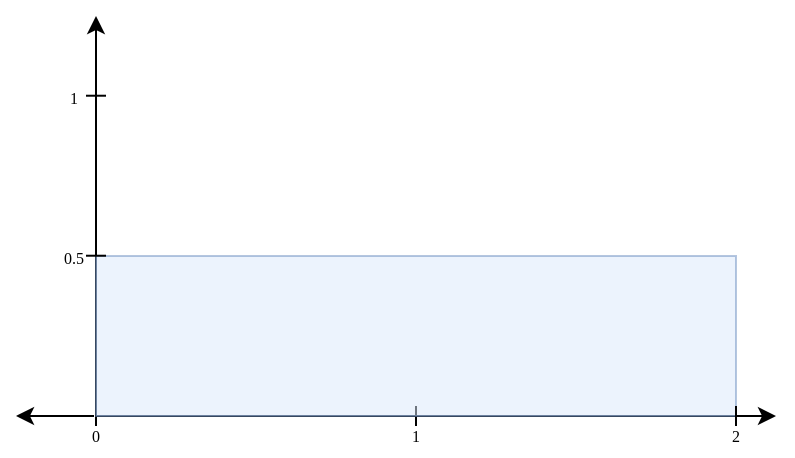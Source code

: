 <mxfile version="17.4.6" type="device"><diagram id="p3emVbUmnTcqqQb8iCF6" name="Page-1"><mxGraphModel dx="981" dy="464" grid="1" gridSize="10" guides="1" tooltips="1" connect="1" arrows="1" fold="1" page="1" pageScale="1" pageWidth="827" pageHeight="1169" math="0" shadow="0"><root><mxCell id="0"/><mxCell id="1" parent="0"/><mxCell id="Sw93obQomUT0rYspqR7_-16" value="" style="endArrow=classic;html=1;rounded=0;fontFamily=Lucida Console;fontSize=8;strokeWidth=1;" edge="1" parent="1"><mxGeometry width="50" height="50" relative="1" as="geometry"><mxPoint x="400" y="400" as="sourcePoint"/><mxPoint x="400" y="200" as="targetPoint"/></mxGeometry></mxCell><mxCell id="Sw93obQomUT0rYspqR7_-17" value="" style="endArrow=classic;html=1;rounded=0;fontFamily=Lucida Console;fontSize=8;strokeWidth=1;" edge="1" parent="1"><mxGeometry width="50" height="50" relative="1" as="geometry"><mxPoint x="400" y="400" as="sourcePoint"/><mxPoint x="740" y="400" as="targetPoint"/></mxGeometry></mxCell><mxCell id="Sw93obQomUT0rYspqR7_-18" value="1" style="text;html=1;strokeColor=none;fillColor=none;align=center;verticalAlign=middle;whiteSpace=wrap;rounded=0;fontFamily=Lucida Console;fontSize=8;" vertex="1" parent="1"><mxGeometry x="379" y="226" width="20" height="30" as="geometry"/></mxCell><mxCell id="Sw93obQomUT0rYspqR7_-19" value="1" style="text;html=1;strokeColor=none;fillColor=none;align=center;verticalAlign=middle;whiteSpace=wrap;rounded=0;fontFamily=Lucida Console;fontSize=8;" vertex="1" parent="1"><mxGeometry x="550" y="400" width="20" height="20" as="geometry"/></mxCell><mxCell id="Sw93obQomUT0rYspqR7_-20" value="" style="endArrow=none;html=1;rounded=0;fontFamily=Lucida Console;fontSize=8;strokeWidth=1;" edge="1" parent="1"><mxGeometry width="50" height="50" relative="1" as="geometry"><mxPoint x="395" y="239.86" as="sourcePoint"/><mxPoint x="405" y="239.86" as="targetPoint"/></mxGeometry></mxCell><mxCell id="Sw93obQomUT0rYspqR7_-21" value="" style="endArrow=none;html=1;rounded=0;fontFamily=Lucida Console;fontSize=8;strokeWidth=1;" edge="1" parent="1"><mxGeometry width="50" height="50" relative="1" as="geometry"><mxPoint x="560" y="395" as="sourcePoint"/><mxPoint x="560" y="405" as="targetPoint"/></mxGeometry></mxCell><mxCell id="Sw93obQomUT0rYspqR7_-24" value="" style="endArrow=classic;html=1;rounded=0;fontFamily=Lucida Console;fontSize=8;strokeWidth=1;" edge="1" parent="1"><mxGeometry width="50" height="50" relative="1" as="geometry"><mxPoint x="399" y="400" as="sourcePoint"/><mxPoint x="360" y="400" as="targetPoint"/></mxGeometry></mxCell><mxCell id="Sw93obQomUT0rYspqR7_-26" value="0" style="text;html=1;strokeColor=none;fillColor=none;align=center;verticalAlign=middle;whiteSpace=wrap;rounded=0;fontFamily=Lucida Console;fontSize=8;" vertex="1" parent="1"><mxGeometry x="390" y="400" width="20" height="20" as="geometry"/></mxCell><mxCell id="Sw93obQomUT0rYspqR7_-27" value="" style="endArrow=none;html=1;rounded=0;fontFamily=Lucida Console;fontSize=8;strokeWidth=1;" edge="1" parent="1"><mxGeometry width="50" height="50" relative="1" as="geometry"><mxPoint x="400" y="395" as="sourcePoint"/><mxPoint x="400" y="405" as="targetPoint"/></mxGeometry></mxCell><mxCell id="Sw93obQomUT0rYspqR7_-28" value="" style="rounded=0;whiteSpace=wrap;html=1;shadow=0;sketch=0;fontFamily=Lucida Console;fontSize=8;fillColor=#dae8fc;opacity=50;strokeColor=#6c8ebf;" vertex="1" parent="1"><mxGeometry x="400" y="320" width="320" height="80" as="geometry"/></mxCell><mxCell id="Sw93obQomUT0rYspqR7_-29" value="0.5" style="text;html=1;strokeColor=none;fillColor=none;align=center;verticalAlign=middle;whiteSpace=wrap;rounded=0;fontFamily=Lucida Console;fontSize=8;" vertex="1" parent="1"><mxGeometry x="379" y="306" width="20" height="30" as="geometry"/></mxCell><mxCell id="Sw93obQomUT0rYspqR7_-30" value="" style="endArrow=none;html=1;rounded=0;fontFamily=Lucida Console;fontSize=8;strokeWidth=1;" edge="1" parent="1"><mxGeometry width="50" height="50" relative="1" as="geometry"><mxPoint x="395" y="319.86" as="sourcePoint"/><mxPoint x="405" y="319.86" as="targetPoint"/></mxGeometry></mxCell><mxCell id="Sw93obQomUT0rYspqR7_-31" value="2" style="text;html=1;strokeColor=none;fillColor=none;align=center;verticalAlign=middle;whiteSpace=wrap;rounded=0;fontFamily=Lucida Console;fontSize=8;" vertex="1" parent="1"><mxGeometry x="710" y="400" width="20" height="20" as="geometry"/></mxCell><mxCell id="Sw93obQomUT0rYspqR7_-32" value="" style="endArrow=none;html=1;rounded=0;fontFamily=Lucida Console;fontSize=8;strokeWidth=1;" edge="1" parent="1"><mxGeometry width="50" height="50" relative="1" as="geometry"><mxPoint x="720" y="395" as="sourcePoint"/><mxPoint x="720" y="405" as="targetPoint"/></mxGeometry></mxCell></root></mxGraphModel></diagram></mxfile>